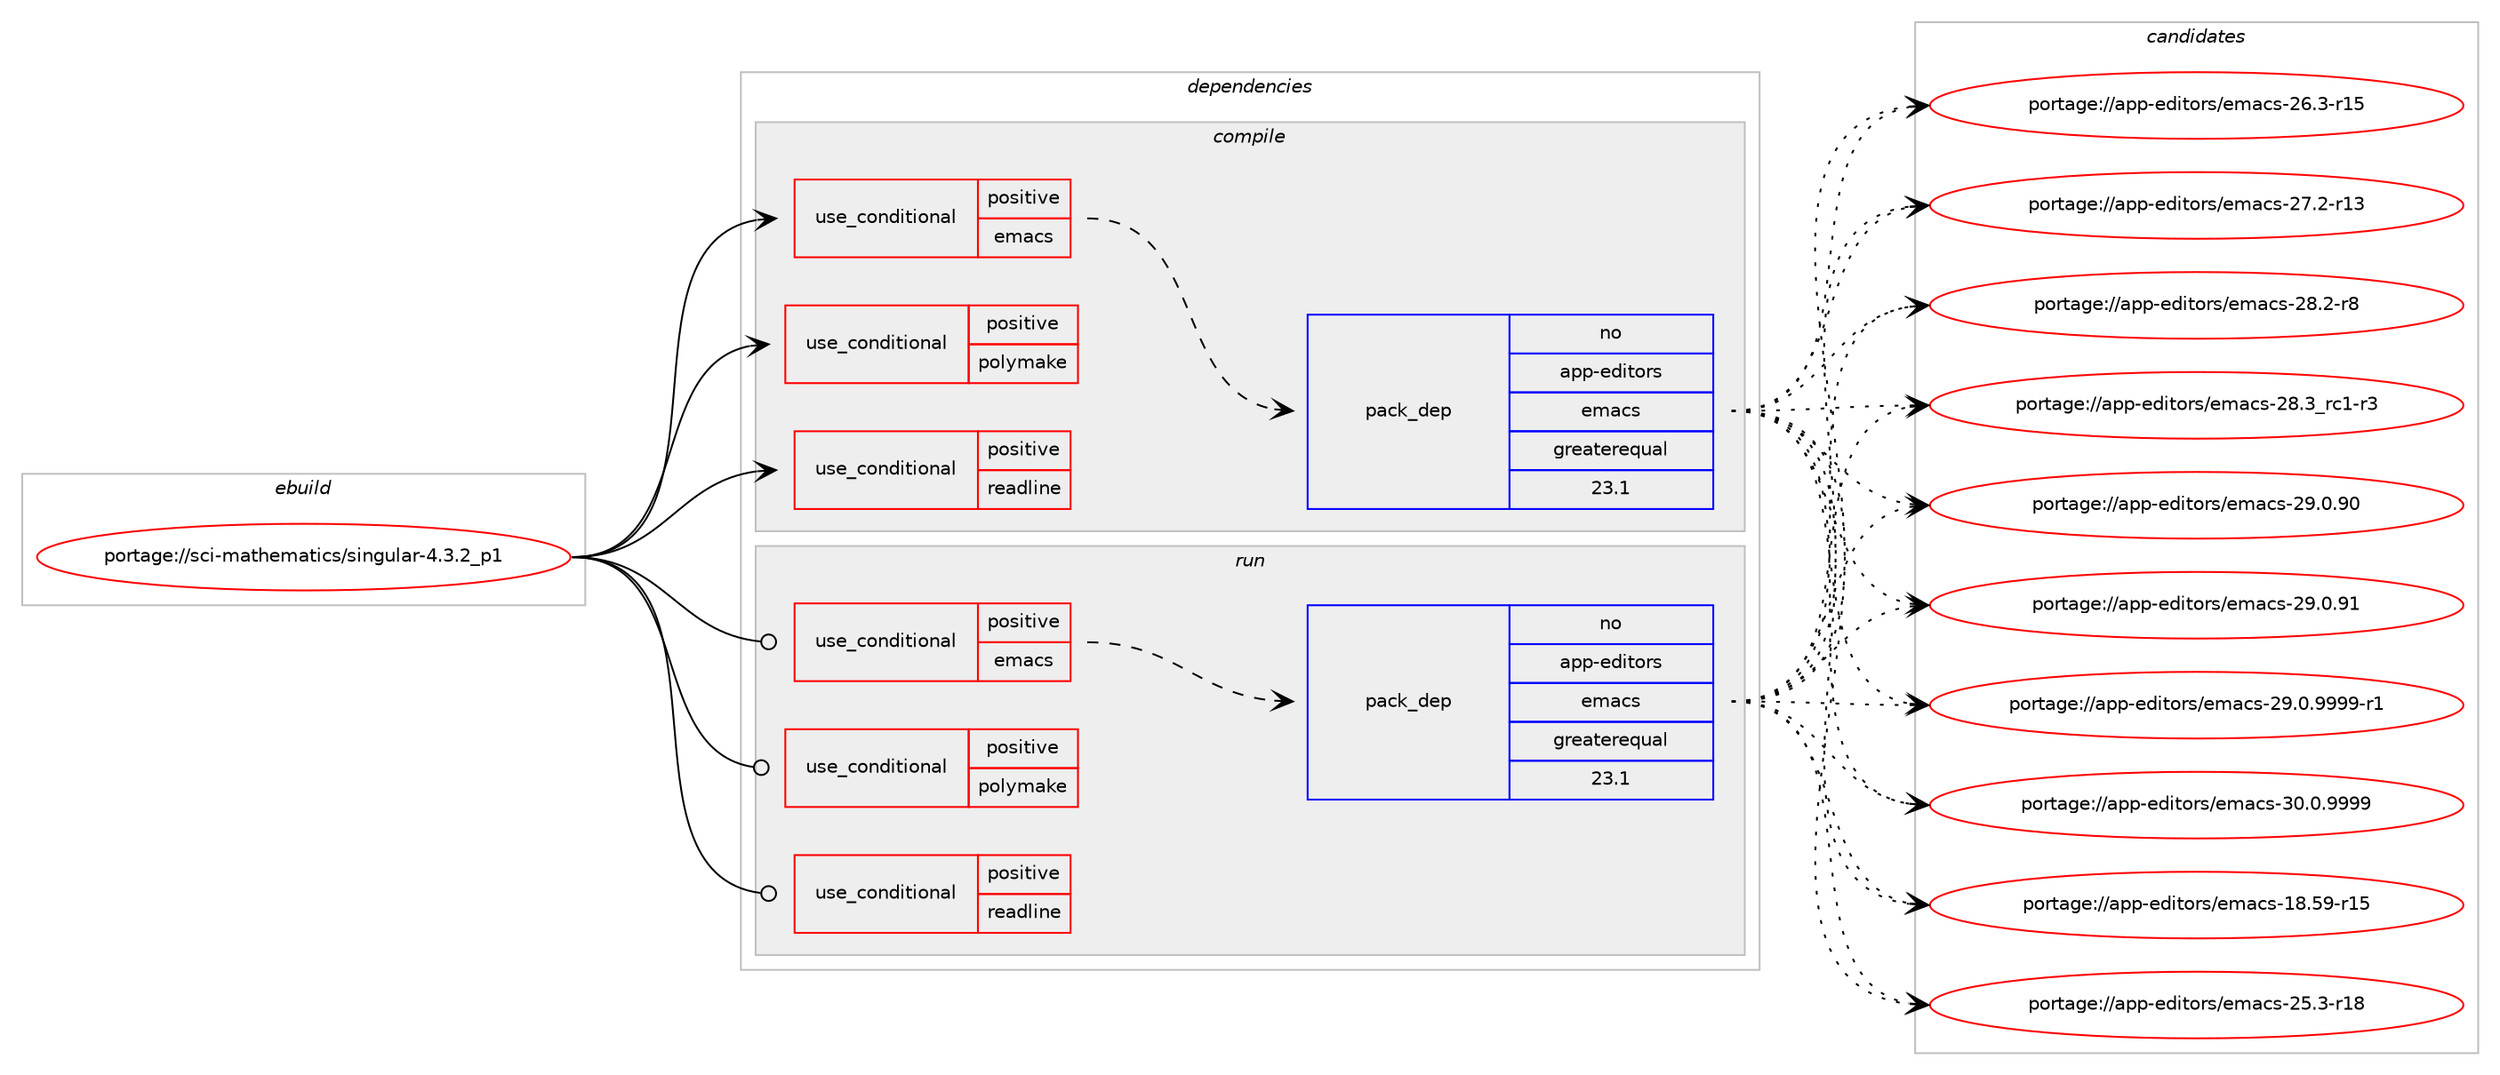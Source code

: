 digraph prolog {

# *************
# Graph options
# *************

newrank=true;
concentrate=true;
compound=true;
graph [rankdir=LR,fontname=Helvetica,fontsize=10,ranksep=1.5];#, ranksep=2.5, nodesep=0.2];
edge  [arrowhead=vee];
node  [fontname=Helvetica,fontsize=10];

# **********
# The ebuild
# **********

subgraph cluster_leftcol {
color=gray;
rank=same;
label=<<i>ebuild</i>>;
id [label="portage://sci-mathematics/singular-4.3.2_p1", color=red, width=4, href="../sci-mathematics/singular-4.3.2_p1.svg"];
}

# ****************
# The dependencies
# ****************

subgraph cluster_midcol {
color=gray;
label=<<i>dependencies</i>>;
subgraph cluster_compile {
fillcolor="#eeeeee";
style=filled;
label=<<i>compile</i>>;
subgraph cond67 {
dependency188 [label=<<TABLE BORDER="0" CELLBORDER="1" CELLSPACING="0" CELLPADDING="4"><TR><TD ROWSPAN="3" CELLPADDING="10">use_conditional</TD></TR><TR><TD>positive</TD></TR><TR><TD>emacs</TD></TR></TABLE>>, shape=none, color=red];
subgraph pack114 {
dependency189 [label=<<TABLE BORDER="0" CELLBORDER="1" CELLSPACING="0" CELLPADDING="4" WIDTH="220"><TR><TD ROWSPAN="6" CELLPADDING="30">pack_dep</TD></TR><TR><TD WIDTH="110">no</TD></TR><TR><TD>app-editors</TD></TR><TR><TD>emacs</TD></TR><TR><TD>greaterequal</TD></TR><TR><TD>23.1</TD></TR></TABLE>>, shape=none, color=blue];
}
dependency188:e -> dependency189:w [weight=20,style="dashed",arrowhead="vee"];
}
id:e -> dependency188:w [weight=20,style="solid",arrowhead="vee"];
subgraph cond68 {
dependency190 [label=<<TABLE BORDER="0" CELLBORDER="1" CELLSPACING="0" CELLPADDING="4"><TR><TD ROWSPAN="3" CELLPADDING="10">use_conditional</TD></TR><TR><TD>positive</TD></TR><TR><TD>polymake</TD></TR></TABLE>>, shape=none, color=red];
# *** BEGIN UNKNOWN DEPENDENCY TYPE (TODO) ***
# dependency190 -> package_dependency(portage://sci-mathematics/singular-4.3.2_p1,install,no,sci-mathematics,polymake,none,[,,],[],[])
# *** END UNKNOWN DEPENDENCY TYPE (TODO) ***

}
id:e -> dependency190:w [weight=20,style="solid",arrowhead="vee"];
subgraph cond69 {
dependency191 [label=<<TABLE BORDER="0" CELLBORDER="1" CELLSPACING="0" CELLPADDING="4"><TR><TD ROWSPAN="3" CELLPADDING="10">use_conditional</TD></TR><TR><TD>positive</TD></TR><TR><TD>readline</TD></TR></TABLE>>, shape=none, color=red];
# *** BEGIN UNKNOWN DEPENDENCY TYPE (TODO) ***
# dependency191 -> package_dependency(portage://sci-mathematics/singular-4.3.2_p1,install,no,sys-libs,readline,none,[,,],[],[])
# *** END UNKNOWN DEPENDENCY TYPE (TODO) ***

}
id:e -> dependency191:w [weight=20,style="solid",arrowhead="vee"];
# *** BEGIN UNKNOWN DEPENDENCY TYPE (TODO) ***
# id -> package_dependency(portage://sci-mathematics/singular-4.3.2_p1,install,no,dev-lang,perl,none,[,,],[],[])
# *** END UNKNOWN DEPENDENCY TYPE (TODO) ***

# *** BEGIN UNKNOWN DEPENDENCY TYPE (TODO) ***
# id -> package_dependency(portage://sci-mathematics/singular-4.3.2_p1,install,no,dev-libs,gmp,none,[,,],[slot(0)],[])
# *** END UNKNOWN DEPENDENCY TYPE (TODO) ***

# *** BEGIN UNKNOWN DEPENDENCY TYPE (TODO) ***
# id -> package_dependency(portage://sci-mathematics/singular-4.3.2_p1,install,no,dev-libs,ntl,none,[,,],any_same_slot,[])
# *** END UNKNOWN DEPENDENCY TYPE (TODO) ***

# *** BEGIN UNKNOWN DEPENDENCY TYPE (TODO) ***
# id -> package_dependency(portage://sci-mathematics/singular-4.3.2_p1,install,no,sci-libs,cddlib,none,[,,],[],[])
# *** END UNKNOWN DEPENDENCY TYPE (TODO) ***

# *** BEGIN UNKNOWN DEPENDENCY TYPE (TODO) ***
# id -> package_dependency(portage://sci-mathematics/singular-4.3.2_p1,install,no,sci-mathematics,flint,none,[,,],[],[])
# *** END UNKNOWN DEPENDENCY TYPE (TODO) ***

# *** BEGIN UNKNOWN DEPENDENCY TYPE (TODO) ***
# id -> package_dependency(portage://sci-mathematics/singular-4.3.2_p1,install,no,sys-apps,texinfo,none,[,,],[],[])
# *** END UNKNOWN DEPENDENCY TYPE (TODO) ***

}
subgraph cluster_compileandrun {
fillcolor="#eeeeee";
style=filled;
label=<<i>compile and run</i>>;
}
subgraph cluster_run {
fillcolor="#eeeeee";
style=filled;
label=<<i>run</i>>;
subgraph cond70 {
dependency192 [label=<<TABLE BORDER="0" CELLBORDER="1" CELLSPACING="0" CELLPADDING="4"><TR><TD ROWSPAN="3" CELLPADDING="10">use_conditional</TD></TR><TR><TD>positive</TD></TR><TR><TD>emacs</TD></TR></TABLE>>, shape=none, color=red];
subgraph pack115 {
dependency193 [label=<<TABLE BORDER="0" CELLBORDER="1" CELLSPACING="0" CELLPADDING="4" WIDTH="220"><TR><TD ROWSPAN="6" CELLPADDING="30">pack_dep</TD></TR><TR><TD WIDTH="110">no</TD></TR><TR><TD>app-editors</TD></TR><TR><TD>emacs</TD></TR><TR><TD>greaterequal</TD></TR><TR><TD>23.1</TD></TR></TABLE>>, shape=none, color=blue];
}
dependency192:e -> dependency193:w [weight=20,style="dashed",arrowhead="vee"];
}
id:e -> dependency192:w [weight=20,style="solid",arrowhead="odot"];
subgraph cond71 {
dependency194 [label=<<TABLE BORDER="0" CELLBORDER="1" CELLSPACING="0" CELLPADDING="4"><TR><TD ROWSPAN="3" CELLPADDING="10">use_conditional</TD></TR><TR><TD>positive</TD></TR><TR><TD>polymake</TD></TR></TABLE>>, shape=none, color=red];
# *** BEGIN UNKNOWN DEPENDENCY TYPE (TODO) ***
# dependency194 -> package_dependency(portage://sci-mathematics/singular-4.3.2_p1,run,no,sci-mathematics,polymake,none,[,,],[],[])
# *** END UNKNOWN DEPENDENCY TYPE (TODO) ***

}
id:e -> dependency194:w [weight=20,style="solid",arrowhead="odot"];
subgraph cond72 {
dependency195 [label=<<TABLE BORDER="0" CELLBORDER="1" CELLSPACING="0" CELLPADDING="4"><TR><TD ROWSPAN="3" CELLPADDING="10">use_conditional</TD></TR><TR><TD>positive</TD></TR><TR><TD>readline</TD></TR></TABLE>>, shape=none, color=red];
# *** BEGIN UNKNOWN DEPENDENCY TYPE (TODO) ***
# dependency195 -> package_dependency(portage://sci-mathematics/singular-4.3.2_p1,run,no,sys-libs,readline,none,[,,],[],[])
# *** END UNKNOWN DEPENDENCY TYPE (TODO) ***

}
id:e -> dependency195:w [weight=20,style="solid",arrowhead="odot"];
# *** BEGIN UNKNOWN DEPENDENCY TYPE (TODO) ***
# id -> package_dependency(portage://sci-mathematics/singular-4.3.2_p1,run,no,dev-lang,perl,none,[,,],[],[])
# *** END UNKNOWN DEPENDENCY TYPE (TODO) ***

# *** BEGIN UNKNOWN DEPENDENCY TYPE (TODO) ***
# id -> package_dependency(portage://sci-mathematics/singular-4.3.2_p1,run,no,dev-libs,gmp,none,[,,],[slot(0)],[])
# *** END UNKNOWN DEPENDENCY TYPE (TODO) ***

# *** BEGIN UNKNOWN DEPENDENCY TYPE (TODO) ***
# id -> package_dependency(portage://sci-mathematics/singular-4.3.2_p1,run,no,dev-libs,ntl,none,[,,],any_same_slot,[])
# *** END UNKNOWN DEPENDENCY TYPE (TODO) ***

# *** BEGIN UNKNOWN DEPENDENCY TYPE (TODO) ***
# id -> package_dependency(portage://sci-mathematics/singular-4.3.2_p1,run,no,sci-libs,cddlib,none,[,,],[],[])
# *** END UNKNOWN DEPENDENCY TYPE (TODO) ***

# *** BEGIN UNKNOWN DEPENDENCY TYPE (TODO) ***
# id -> package_dependency(portage://sci-mathematics/singular-4.3.2_p1,run,no,sci-mathematics,flint,none,[,,],[],[])
# *** END UNKNOWN DEPENDENCY TYPE (TODO) ***

# *** BEGIN UNKNOWN DEPENDENCY TYPE (TODO) ***
# id -> package_dependency(portage://sci-mathematics/singular-4.3.2_p1,run,no,sys-apps,texinfo,none,[,,],[],[])
# *** END UNKNOWN DEPENDENCY TYPE (TODO) ***

}
}

# **************
# The candidates
# **************

subgraph cluster_choices {
rank=same;
color=gray;
label=<<i>candidates</i>>;

subgraph choice114 {
color=black;
nodesep=1;
choice9711211245101100105116111114115471011099799115454956465357451144953 [label="portage://app-editors/emacs-18.59-r15", color=red, width=4,href="../app-editors/emacs-18.59-r15.svg"];
choice97112112451011001051161111141154710110997991154550534651451144956 [label="portage://app-editors/emacs-25.3-r18", color=red, width=4,href="../app-editors/emacs-25.3-r18.svg"];
choice97112112451011001051161111141154710110997991154550544651451144953 [label="portage://app-editors/emacs-26.3-r15", color=red, width=4,href="../app-editors/emacs-26.3-r15.svg"];
choice97112112451011001051161111141154710110997991154550554650451144951 [label="portage://app-editors/emacs-27.2-r13", color=red, width=4,href="../app-editors/emacs-27.2-r13.svg"];
choice971121124510110010511611111411547101109979911545505646504511456 [label="portage://app-editors/emacs-28.2-r8", color=red, width=4,href="../app-editors/emacs-28.2-r8.svg"];
choice971121124510110010511611111411547101109979911545505646519511499494511451 [label="portage://app-editors/emacs-28.3_rc1-r3", color=red, width=4,href="../app-editors/emacs-28.3_rc1-r3.svg"];
choice97112112451011001051161111141154710110997991154550574648465748 [label="portage://app-editors/emacs-29.0.90", color=red, width=4,href="../app-editors/emacs-29.0.90.svg"];
choice97112112451011001051161111141154710110997991154550574648465749 [label="portage://app-editors/emacs-29.0.91", color=red, width=4,href="../app-editors/emacs-29.0.91.svg"];
choice9711211245101100105116111114115471011099799115455057464846575757574511449 [label="portage://app-editors/emacs-29.0.9999-r1", color=red, width=4,href="../app-editors/emacs-29.0.9999-r1.svg"];
choice971121124510110010511611111411547101109979911545514846484657575757 [label="portage://app-editors/emacs-30.0.9999", color=red, width=4,href="../app-editors/emacs-30.0.9999.svg"];
dependency189:e -> choice9711211245101100105116111114115471011099799115454956465357451144953:w [style=dotted,weight="100"];
dependency189:e -> choice97112112451011001051161111141154710110997991154550534651451144956:w [style=dotted,weight="100"];
dependency189:e -> choice97112112451011001051161111141154710110997991154550544651451144953:w [style=dotted,weight="100"];
dependency189:e -> choice97112112451011001051161111141154710110997991154550554650451144951:w [style=dotted,weight="100"];
dependency189:e -> choice971121124510110010511611111411547101109979911545505646504511456:w [style=dotted,weight="100"];
dependency189:e -> choice971121124510110010511611111411547101109979911545505646519511499494511451:w [style=dotted,weight="100"];
dependency189:e -> choice97112112451011001051161111141154710110997991154550574648465748:w [style=dotted,weight="100"];
dependency189:e -> choice97112112451011001051161111141154710110997991154550574648465749:w [style=dotted,weight="100"];
dependency189:e -> choice9711211245101100105116111114115471011099799115455057464846575757574511449:w [style=dotted,weight="100"];
dependency189:e -> choice971121124510110010511611111411547101109979911545514846484657575757:w [style=dotted,weight="100"];
}
subgraph choice115 {
color=black;
nodesep=1;
choice9711211245101100105116111114115471011099799115454956465357451144953 [label="portage://app-editors/emacs-18.59-r15", color=red, width=4,href="../app-editors/emacs-18.59-r15.svg"];
choice97112112451011001051161111141154710110997991154550534651451144956 [label="portage://app-editors/emacs-25.3-r18", color=red, width=4,href="../app-editors/emacs-25.3-r18.svg"];
choice97112112451011001051161111141154710110997991154550544651451144953 [label="portage://app-editors/emacs-26.3-r15", color=red, width=4,href="../app-editors/emacs-26.3-r15.svg"];
choice97112112451011001051161111141154710110997991154550554650451144951 [label="portage://app-editors/emacs-27.2-r13", color=red, width=4,href="../app-editors/emacs-27.2-r13.svg"];
choice971121124510110010511611111411547101109979911545505646504511456 [label="portage://app-editors/emacs-28.2-r8", color=red, width=4,href="../app-editors/emacs-28.2-r8.svg"];
choice971121124510110010511611111411547101109979911545505646519511499494511451 [label="portage://app-editors/emacs-28.3_rc1-r3", color=red, width=4,href="../app-editors/emacs-28.3_rc1-r3.svg"];
choice97112112451011001051161111141154710110997991154550574648465748 [label="portage://app-editors/emacs-29.0.90", color=red, width=4,href="../app-editors/emacs-29.0.90.svg"];
choice97112112451011001051161111141154710110997991154550574648465749 [label="portage://app-editors/emacs-29.0.91", color=red, width=4,href="../app-editors/emacs-29.0.91.svg"];
choice9711211245101100105116111114115471011099799115455057464846575757574511449 [label="portage://app-editors/emacs-29.0.9999-r1", color=red, width=4,href="../app-editors/emacs-29.0.9999-r1.svg"];
choice971121124510110010511611111411547101109979911545514846484657575757 [label="portage://app-editors/emacs-30.0.9999", color=red, width=4,href="../app-editors/emacs-30.0.9999.svg"];
dependency193:e -> choice9711211245101100105116111114115471011099799115454956465357451144953:w [style=dotted,weight="100"];
dependency193:e -> choice97112112451011001051161111141154710110997991154550534651451144956:w [style=dotted,weight="100"];
dependency193:e -> choice97112112451011001051161111141154710110997991154550544651451144953:w [style=dotted,weight="100"];
dependency193:e -> choice97112112451011001051161111141154710110997991154550554650451144951:w [style=dotted,weight="100"];
dependency193:e -> choice971121124510110010511611111411547101109979911545505646504511456:w [style=dotted,weight="100"];
dependency193:e -> choice971121124510110010511611111411547101109979911545505646519511499494511451:w [style=dotted,weight="100"];
dependency193:e -> choice97112112451011001051161111141154710110997991154550574648465748:w [style=dotted,weight="100"];
dependency193:e -> choice97112112451011001051161111141154710110997991154550574648465749:w [style=dotted,weight="100"];
dependency193:e -> choice9711211245101100105116111114115471011099799115455057464846575757574511449:w [style=dotted,weight="100"];
dependency193:e -> choice971121124510110010511611111411547101109979911545514846484657575757:w [style=dotted,weight="100"];
}
}

}
